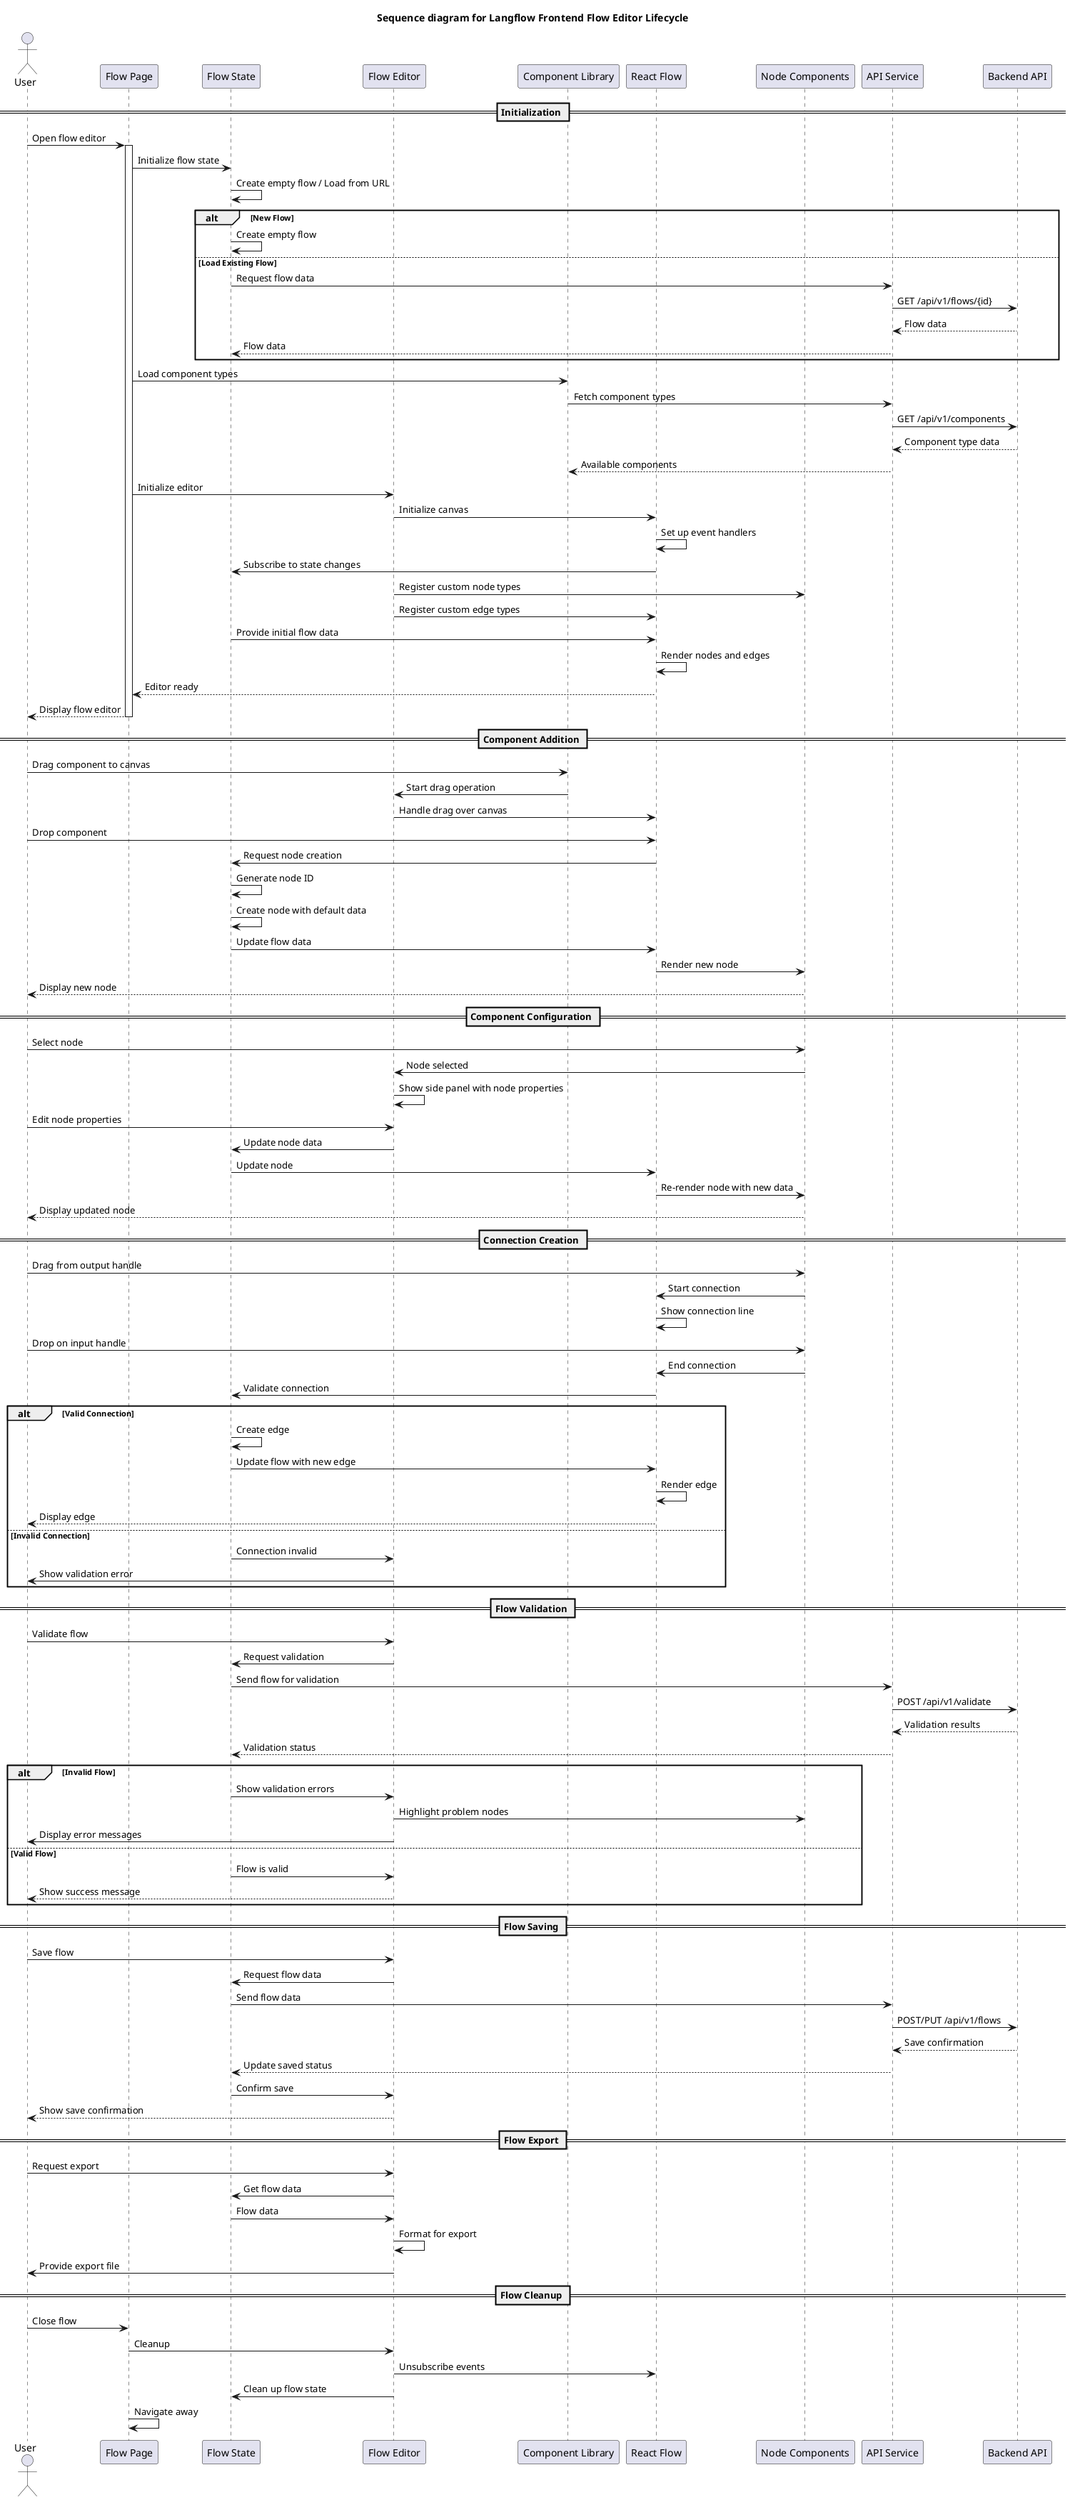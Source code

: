 @startuml Flow_Editor_Lifecycle_Sequence
title Sequence diagram for Langflow Frontend Flow Editor Lifecycle

actor "User" as User
participant "Flow Page" as FlowPage
participant "Flow State" as FlowState
participant "Flow Editor" as FlowEditor
participant "Component Library" as ComponentLib
participant "React Flow" as ReactFlow
participant "Node Components" as NodeComponents
participant "API Service" as APIService
participant "Backend API" as BackendAPI

== Initialization ==
User -> FlowPage: Open flow editor
activate FlowPage

FlowPage -> FlowState: Initialize flow state
FlowState -> FlowState: Create empty flow / Load from URL

alt New Flow
    FlowState -> FlowState: Create empty flow
else Load Existing Flow
    FlowState -> APIService: Request flow data
    APIService -> BackendAPI: GET /api/v1/flows/{id}
    BackendAPI --> APIService: Flow data
    APIService --> FlowState: Flow data
end

FlowPage -> ComponentLib: Load component types
ComponentLib -> APIService: Fetch component types
APIService -> BackendAPI: GET /api/v1/components
BackendAPI --> APIService: Component type data
APIService --> ComponentLib: Available components

FlowPage -> FlowEditor: Initialize editor
FlowEditor -> ReactFlow: Initialize canvas
ReactFlow -> ReactFlow: Set up event handlers
ReactFlow -> FlowState: Subscribe to state changes

FlowEditor -> NodeComponents: Register custom node types
FlowEditor -> ReactFlow: Register custom edge types

FlowState -> ReactFlow: Provide initial flow data
ReactFlow -> ReactFlow: Render nodes and edges
ReactFlow --> FlowPage: Editor ready

FlowPage --> User: Display flow editor
deactivate FlowPage

== Component Addition ==
User -> ComponentLib: Drag component to canvas
ComponentLib -> FlowEditor: Start drag operation
FlowEditor -> ReactFlow: Handle drag over canvas

User -> ReactFlow: Drop component
ReactFlow -> FlowState: Request node creation
FlowState -> FlowState: Generate node ID
FlowState -> FlowState: Create node with default data
FlowState -> ReactFlow: Update flow data
ReactFlow -> NodeComponents: Render new node
NodeComponents --> User: Display new node

== Component Configuration ==
User -> NodeComponents: Select node
NodeComponents -> FlowEditor: Node selected
FlowEditor -> FlowEditor: Show side panel with node properties

User -> FlowEditor: Edit node properties
FlowEditor -> FlowState: Update node data
FlowState -> ReactFlow: Update node
ReactFlow -> NodeComponents: Re-render node with new data
NodeComponents --> User: Display updated node

== Connection Creation ==
User -> NodeComponents: Drag from output handle
NodeComponents -> ReactFlow: Start connection
ReactFlow -> ReactFlow: Show connection line

User -> NodeComponents: Drop on input handle
NodeComponents -> ReactFlow: End connection
ReactFlow -> FlowState: Validate connection

alt Valid Connection
    FlowState -> FlowState: Create edge
    FlowState -> ReactFlow: Update flow with new edge
    ReactFlow -> ReactFlow: Render edge
    ReactFlow --> User: Display edge
else Invalid Connection
    FlowState -> FlowEditor: Connection invalid
    FlowEditor -> User: Show validation error
end

== Flow Validation ==
User -> FlowEditor: Validate flow
FlowEditor -> FlowState: Request validation
FlowState -> APIService: Send flow for validation
APIService -> BackendAPI: POST /api/v1/validate
BackendAPI --> APIService: Validation results
APIService --> FlowState: Validation status

alt Invalid Flow
    FlowState -> FlowEditor: Show validation errors
    FlowEditor -> NodeComponents: Highlight problem nodes
    FlowEditor -> User: Display error messages
else Valid Flow
    FlowState -> FlowEditor: Flow is valid
    FlowEditor --> User: Show success message
end

== Flow Saving ==
User -> FlowEditor: Save flow
FlowEditor -> FlowState: Request flow data
FlowState -> APIService: Send flow data
APIService -> BackendAPI: POST/PUT /api/v1/flows
BackendAPI --> APIService: Save confirmation
APIService --> FlowState: Update saved status
FlowState -> FlowEditor: Confirm save
FlowEditor --> User: Show save confirmation

== Flow Export ==
User -> FlowEditor: Request export
FlowEditor -> FlowState: Get flow data
FlowState -> FlowEditor: Flow data
FlowEditor -> FlowEditor: Format for export
FlowEditor -> User: Provide export file

== Flow Cleanup ==
User -> FlowPage: Close flow
FlowPage -> FlowEditor: Cleanup
FlowEditor -> ReactFlow: Unsubscribe events
FlowEditor -> FlowState: Clean up flow state
FlowPage -> FlowPage: Navigate away

@enduml